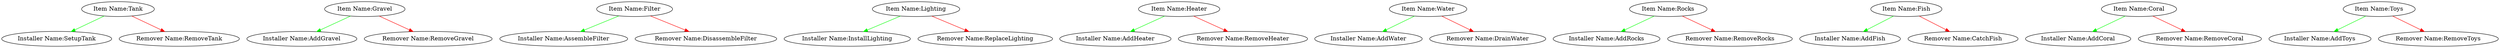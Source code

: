 Digraph tas {
"Item Name:Tank" ->"Installer Name:SetupTank"[color=green];
"Item Name:Tank" ->"Remover Name:RemoveTank"[color=red];
"Item Name:Gravel" ->"Installer Name:AddGravel"[color=green];
"Item Name:Gravel" ->"Remover Name:RemoveGravel"[color=red];
"Item Name:Filter" ->"Installer Name:AssembleFilter"[color=green];
"Item Name:Filter" ->"Remover Name:DisassembleFilter"[color=red];
"Item Name:Lighting" ->"Installer Name:InstallLighting"[color=green];
"Item Name:Lighting" ->"Remover Name:ReplaceLighting"[color=red];
"Item Name:Heater" ->"Installer Name:AddHeater"[color=green];
"Item Name:Heater" ->"Remover Name:RemoveHeater"[color=red];
"Item Name:Water" ->"Installer Name:AddWater"[color=green];
"Item Name:Water" ->"Remover Name:DrainWater"[color=red];
"Item Name:Rocks" ->"Installer Name:AddRocks"[color=green];
"Item Name:Rocks" ->"Remover Name:RemoveRocks"[color=red];
"Item Name:Fish" ->"Installer Name:AddFish"[color=green];
"Item Name:Fish" ->"Remover Name:CatchFish"[color=red];
"Item Name:Coral" ->"Installer Name:AddCoral"[color=green];
"Item Name:Coral" ->"Remover Name:RemoveCoral"[color=red];
"Item Name:Toys" ->"Installer Name:AddToys"[color=green];
"Item Name:Toys" ->"Remover Name:RemoveToys"[color=red];
}
